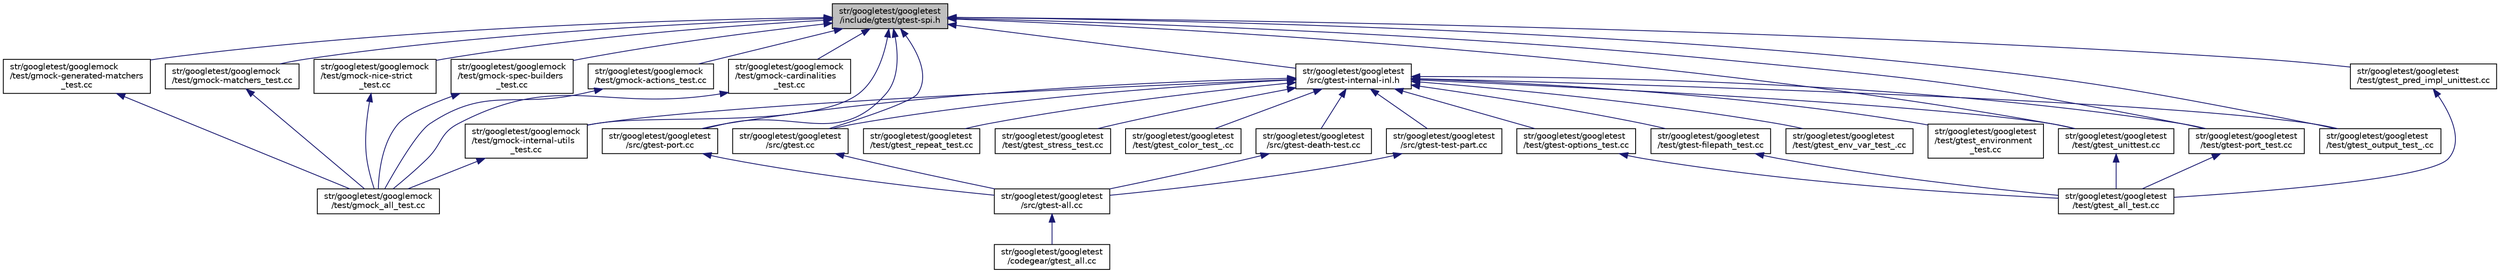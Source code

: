 digraph "str/googletest/googletest/include/gtest/gtest-spi.h"
{
  edge [fontname="Helvetica",fontsize="10",labelfontname="Helvetica",labelfontsize="10"];
  node [fontname="Helvetica",fontsize="10",shape=record];
  Node49 [label="str/googletest/googletest\l/include/gtest/gtest-spi.h",height=0.2,width=0.4,color="black", fillcolor="grey75", style="filled", fontcolor="black"];
  Node49 -> Node50 [dir="back",color="midnightblue",fontsize="10",style="solid",fontname="Helvetica"];
  Node50 [label="str/googletest/googlemock\l/test/gmock-actions_test.cc",height=0.2,width=0.4,color="black", fillcolor="white", style="filled",URL="$d0/d81/gmock-actions__test_8cc.html"];
  Node50 -> Node51 [dir="back",color="midnightblue",fontsize="10",style="solid",fontname="Helvetica"];
  Node51 [label="str/googletest/googlemock\l/test/gmock_all_test.cc",height=0.2,width=0.4,color="black", fillcolor="white", style="filled",URL="$d6/d40/gmock__all__test_8cc.html"];
  Node49 -> Node52 [dir="back",color="midnightblue",fontsize="10",style="solid",fontname="Helvetica"];
  Node52 [label="str/googletest/googlemock\l/test/gmock-cardinalities\l_test.cc",height=0.2,width=0.4,color="black", fillcolor="white", style="filled",URL="$d9/d45/gmock-cardinalities__test_8cc.html"];
  Node52 -> Node51 [dir="back",color="midnightblue",fontsize="10",style="solid",fontname="Helvetica"];
  Node49 -> Node53 [dir="back",color="midnightblue",fontsize="10",style="solid",fontname="Helvetica"];
  Node53 [label="str/googletest/googlemock\l/test/gmock-generated-matchers\l_test.cc",height=0.2,width=0.4,color="black", fillcolor="white", style="filled",URL="$d1/d5b/gmock-generated-matchers__test_8cc.html"];
  Node53 -> Node51 [dir="back",color="midnightblue",fontsize="10",style="solid",fontname="Helvetica"];
  Node49 -> Node54 [dir="back",color="midnightblue",fontsize="10",style="solid",fontname="Helvetica"];
  Node54 [label="str/googletest/googlemock\l/test/gmock-internal-utils\l_test.cc",height=0.2,width=0.4,color="black", fillcolor="white", style="filled",URL="$d2/d16/gmock-internal-utils__test_8cc.html"];
  Node54 -> Node51 [dir="back",color="midnightblue",fontsize="10",style="solid",fontname="Helvetica"];
  Node49 -> Node55 [dir="back",color="midnightblue",fontsize="10",style="solid",fontname="Helvetica"];
  Node55 [label="str/googletest/googlemock\l/test/gmock-matchers_test.cc",height=0.2,width=0.4,color="black", fillcolor="white", style="filled",URL="$d6/d74/gmock-matchers__test_8cc.html"];
  Node55 -> Node51 [dir="back",color="midnightblue",fontsize="10",style="solid",fontname="Helvetica"];
  Node49 -> Node56 [dir="back",color="midnightblue",fontsize="10",style="solid",fontname="Helvetica"];
  Node56 [label="str/googletest/googlemock\l/test/gmock-nice-strict\l_test.cc",height=0.2,width=0.4,color="black", fillcolor="white", style="filled",URL="$d4/d2e/gmock-nice-strict__test_8cc.html"];
  Node56 -> Node51 [dir="back",color="midnightblue",fontsize="10",style="solid",fontname="Helvetica"];
  Node49 -> Node57 [dir="back",color="midnightblue",fontsize="10",style="solid",fontname="Helvetica"];
  Node57 [label="str/googletest/googlemock\l/test/gmock-spec-builders\l_test.cc",height=0.2,width=0.4,color="black", fillcolor="white", style="filled",URL="$d4/d79/gmock-spec-builders__test_8cc.html"];
  Node57 -> Node51 [dir="back",color="midnightblue",fontsize="10",style="solid",fontname="Helvetica"];
  Node49 -> Node58 [dir="back",color="midnightblue",fontsize="10",style="solid",fontname="Helvetica"];
  Node58 [label="str/googletest/googletest\l/src/gtest-internal-inl.h",height=0.2,width=0.4,color="black", fillcolor="white", style="filled",URL="$d0/da1/gtest-internal-inl_8h.html"];
  Node58 -> Node54 [dir="back",color="midnightblue",fontsize="10",style="solid",fontname="Helvetica"];
  Node58 -> Node59 [dir="back",color="midnightblue",fontsize="10",style="solid",fontname="Helvetica"];
  Node59 [label="str/googletest/googletest\l/src/gtest-death-test.cc",height=0.2,width=0.4,color="black", fillcolor="white", style="filled",URL="$de/d50/gtest-death-test_8cc.html"];
  Node59 -> Node60 [dir="back",color="midnightblue",fontsize="10",style="solid",fontname="Helvetica"];
  Node60 [label="str/googletest/googletest\l/src/gtest-all.cc",height=0.2,width=0.4,color="black", fillcolor="white", style="filled",URL="$d1/d8c/gtest-all_8cc.html"];
  Node60 -> Node61 [dir="back",color="midnightblue",fontsize="10",style="solid",fontname="Helvetica"];
  Node61 [label="str/googletest/googletest\l/codegear/gtest_all.cc",height=0.2,width=0.4,color="black", fillcolor="white", style="filled",URL="$df/d03/gtest__all_8cc.html"];
  Node58 -> Node62 [dir="back",color="midnightblue",fontsize="10",style="solid",fontname="Helvetica"];
  Node62 [label="str/googletest/googletest\l/src/gtest-port.cc",height=0.2,width=0.4,color="black", fillcolor="white", style="filled",URL="$df/d09/gtest-port_8cc.html"];
  Node62 -> Node60 [dir="back",color="midnightblue",fontsize="10",style="solid",fontname="Helvetica"];
  Node58 -> Node63 [dir="back",color="midnightblue",fontsize="10",style="solid",fontname="Helvetica"];
  Node63 [label="str/googletest/googletest\l/src/gtest-test-part.cc",height=0.2,width=0.4,color="black", fillcolor="white", style="filled",URL="$d3/dc2/gtest-test-part_8cc.html"];
  Node63 -> Node60 [dir="back",color="midnightblue",fontsize="10",style="solid",fontname="Helvetica"];
  Node58 -> Node64 [dir="back",color="midnightblue",fontsize="10",style="solid",fontname="Helvetica"];
  Node64 [label="str/googletest/googletest\l/src/gtest.cc",height=0.2,width=0.4,color="black", fillcolor="white", style="filled",URL="$df/d5b/gtest_8cc.html"];
  Node64 -> Node60 [dir="back",color="midnightblue",fontsize="10",style="solid",fontname="Helvetica"];
  Node58 -> Node65 [dir="back",color="midnightblue",fontsize="10",style="solid",fontname="Helvetica"];
  Node65 [label="str/googletest/googletest\l/test/gtest-filepath_test.cc",height=0.2,width=0.4,color="black", fillcolor="white", style="filled",URL="$dc/d76/gtest-filepath__test_8cc.html"];
  Node65 -> Node66 [dir="back",color="midnightblue",fontsize="10",style="solid",fontname="Helvetica"];
  Node66 [label="str/googletest/googletest\l/test/gtest_all_test.cc",height=0.2,width=0.4,color="black", fillcolor="white", style="filled",URL="$d8/df3/gtest__all__test_8cc.html"];
  Node58 -> Node67 [dir="back",color="midnightblue",fontsize="10",style="solid",fontname="Helvetica"];
  Node67 [label="str/googletest/googletest\l/test/gtest-options_test.cc",height=0.2,width=0.4,color="black", fillcolor="white", style="filled",URL="$dd/d90/gtest-options__test_8cc.html"];
  Node67 -> Node66 [dir="back",color="midnightblue",fontsize="10",style="solid",fontname="Helvetica"];
  Node58 -> Node68 [dir="back",color="midnightblue",fontsize="10",style="solid",fontname="Helvetica"];
  Node68 [label="str/googletest/googletest\l/test/gtest-port_test.cc",height=0.2,width=0.4,color="black", fillcolor="white", style="filled",URL="$d1/df3/gtest-port__test_8cc.html"];
  Node68 -> Node66 [dir="back",color="midnightblue",fontsize="10",style="solid",fontname="Helvetica"];
  Node58 -> Node69 [dir="back",color="midnightblue",fontsize="10",style="solid",fontname="Helvetica"];
  Node69 [label="str/googletest/googletest\l/test/gtest_color_test_.cc",height=0.2,width=0.4,color="black", fillcolor="white", style="filled",URL="$d9/d4a/gtest__color__test___8cc.html"];
  Node58 -> Node70 [dir="back",color="midnightblue",fontsize="10",style="solid",fontname="Helvetica"];
  Node70 [label="str/googletest/googletest\l/test/gtest_env_var_test_.cc",height=0.2,width=0.4,color="black", fillcolor="white", style="filled",URL="$dc/d03/gtest__env__var__test___8cc.html"];
  Node58 -> Node71 [dir="back",color="midnightblue",fontsize="10",style="solid",fontname="Helvetica"];
  Node71 [label="str/googletest/googletest\l/test/gtest_environment\l_test.cc",height=0.2,width=0.4,color="black", fillcolor="white", style="filled",URL="$d7/d68/gtest__environment__test_8cc.html"];
  Node58 -> Node72 [dir="back",color="midnightblue",fontsize="10",style="solid",fontname="Helvetica"];
  Node72 [label="str/googletest/googletest\l/test/gtest_output_test_.cc",height=0.2,width=0.4,color="black", fillcolor="white", style="filled",URL="$de/db0/gtest__output__test___8cc.html"];
  Node58 -> Node73 [dir="back",color="midnightblue",fontsize="10",style="solid",fontname="Helvetica"];
  Node73 [label="str/googletest/googletest\l/test/gtest_repeat_test.cc",height=0.2,width=0.4,color="black", fillcolor="white", style="filled",URL="$d3/d4c/gtest__repeat__test_8cc.html"];
  Node58 -> Node74 [dir="back",color="midnightblue",fontsize="10",style="solid",fontname="Helvetica"];
  Node74 [label="str/googletest/googletest\l/test/gtest_stress_test.cc",height=0.2,width=0.4,color="black", fillcolor="white", style="filled",URL="$dd/db5/gtest__stress__test_8cc.html"];
  Node58 -> Node75 [dir="back",color="midnightblue",fontsize="10",style="solid",fontname="Helvetica"];
  Node75 [label="str/googletest/googletest\l/test/gtest_unittest.cc",height=0.2,width=0.4,color="black", fillcolor="white", style="filled",URL="$df/d01/gtest__unittest_8cc.html"];
  Node75 -> Node66 [dir="back",color="midnightblue",fontsize="10",style="solid",fontname="Helvetica"];
  Node49 -> Node62 [dir="back",color="midnightblue",fontsize="10",style="solid",fontname="Helvetica"];
  Node49 -> Node64 [dir="back",color="midnightblue",fontsize="10",style="solid",fontname="Helvetica"];
  Node49 -> Node68 [dir="back",color="midnightblue",fontsize="10",style="solid",fontname="Helvetica"];
  Node49 -> Node72 [dir="back",color="midnightblue",fontsize="10",style="solid",fontname="Helvetica"];
  Node49 -> Node76 [dir="back",color="midnightblue",fontsize="10",style="solid",fontname="Helvetica"];
  Node76 [label="str/googletest/googletest\l/test/gtest_pred_impl_unittest.cc",height=0.2,width=0.4,color="black", fillcolor="white", style="filled",URL="$da/d85/gtest__pred__impl__unittest_8cc.html"];
  Node76 -> Node66 [dir="back",color="midnightblue",fontsize="10",style="solid",fontname="Helvetica"];
  Node49 -> Node75 [dir="back",color="midnightblue",fontsize="10",style="solid",fontname="Helvetica"];
}
